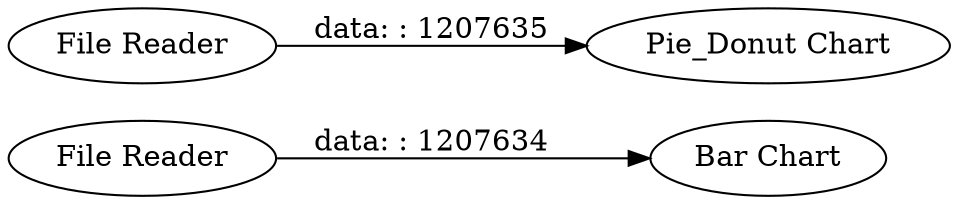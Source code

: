 digraph {
	"1887522982943656640_4" [label="Bar Chart"]
	"1887522982943656640_1" [label="File Reader"]
	"1887522982943656640_2" [label="Pie_Donut Chart"]
	"1887522982943656640_3" [label="File Reader"]
	"1887522982943656640_1" -> "1887522982943656640_2" [label="data: : 1207635"]
	"1887522982943656640_3" -> "1887522982943656640_4" [label="data: : 1207634"]
	rankdir=LR
}
